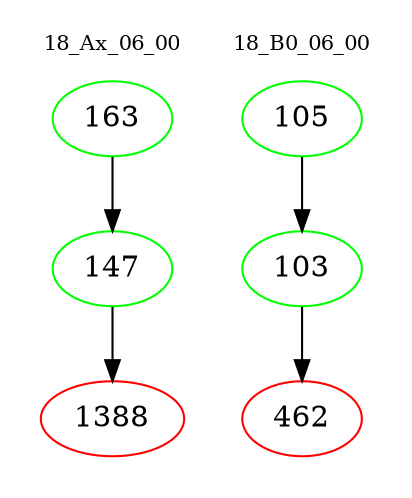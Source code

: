 digraph{
subgraph cluster_0 {
color = white
label = "18_Ax_06_00";
fontsize=10;
T0_163 [label="163", color="green"]
T0_163 -> T0_147 [color="black"]
T0_147 [label="147", color="green"]
T0_147 -> T0_1388 [color="black"]
T0_1388 [label="1388", color="red"]
}
subgraph cluster_1 {
color = white
label = "18_B0_06_00";
fontsize=10;
T1_105 [label="105", color="green"]
T1_105 -> T1_103 [color="black"]
T1_103 [label="103", color="green"]
T1_103 -> T1_462 [color="black"]
T1_462 [label="462", color="red"]
}
}
